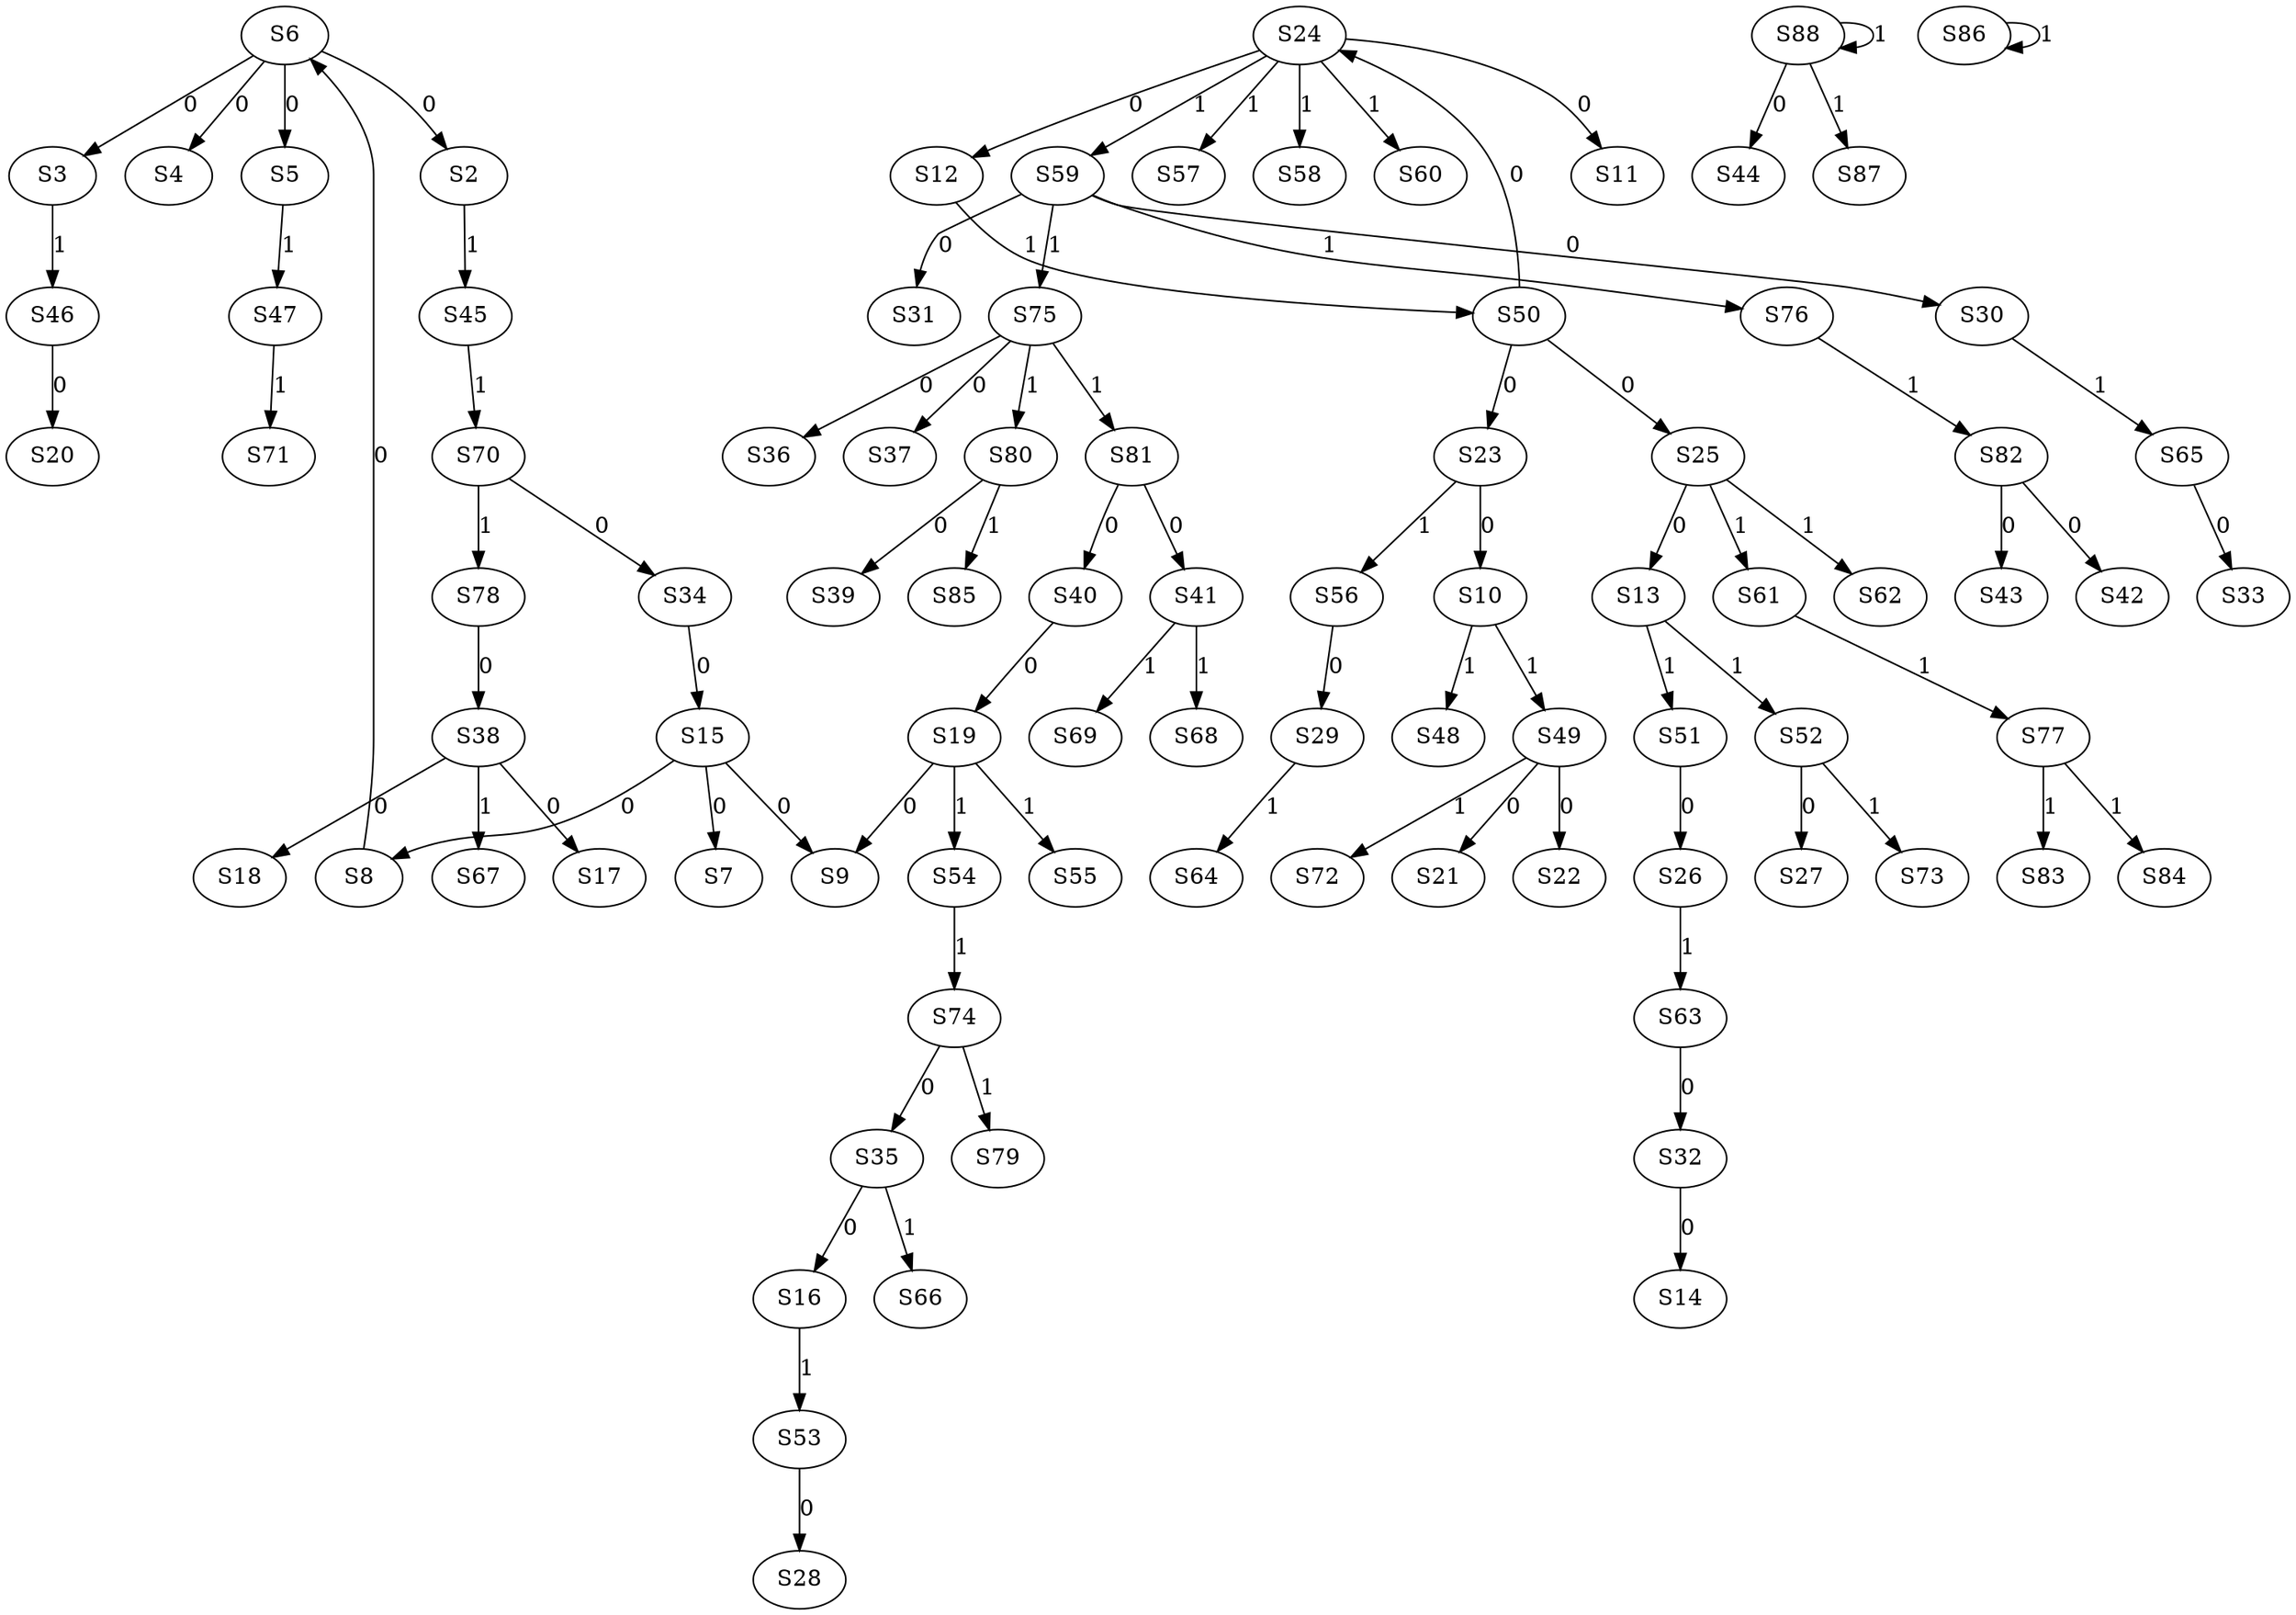 strict digraph {
	S6 -> S2 [ label = 0 ];
	S6 -> S3 [ label = 0 ];
	S6 -> S4 [ label = 0 ];
	S6 -> S5 [ label = 0 ];
	S8 -> S6 [ label = 0 ];
	S15 -> S7 [ label = 0 ];
	S15 -> S8 [ label = 0 ];
	S15 -> S9 [ label = 0 ];
	S23 -> S10 [ label = 0 ];
	S24 -> S11 [ label = 0 ];
	S24 -> S12 [ label = 0 ];
	S25 -> S13 [ label = 0 ];
	S32 -> S14 [ label = 0 ];
	S34 -> S15 [ label = 0 ];
	S35 -> S16 [ label = 0 ];
	S38 -> S17 [ label = 0 ];
	S38 -> S18 [ label = 0 ];
	S40 -> S19 [ label = 0 ];
	S46 -> S20 [ label = 0 ];
	S49 -> S21 [ label = 0 ];
	S49 -> S22 [ label = 0 ];
	S50 -> S23 [ label = 0 ];
	S50 -> S24 [ label = 0 ];
	S50 -> S25 [ label = 0 ];
	S51 -> S26 [ label = 0 ];
	S52 -> S27 [ label = 0 ];
	S53 -> S28 [ label = 0 ];
	S56 -> S29 [ label = 0 ];
	S59 -> S30 [ label = 0 ];
	S59 -> S31 [ label = 0 ];
	S63 -> S32 [ label = 0 ];
	S65 -> S33 [ label = 0 ];
	S70 -> S34 [ label = 0 ];
	S74 -> S35 [ label = 0 ];
	S75 -> S36 [ label = 0 ];
	S75 -> S37 [ label = 0 ];
	S78 -> S38 [ label = 0 ];
	S80 -> S39 [ label = 0 ];
	S81 -> S40 [ label = 0 ];
	S81 -> S41 [ label = 0 ];
	S82 -> S42 [ label = 0 ];
	S82 -> S43 [ label = 0 ];
	S88 -> S44 [ label = 0 ];
	S2 -> S45 [ label = 1 ];
	S3 -> S46 [ label = 1 ];
	S5 -> S47 [ label = 1 ];
	S10 -> S48 [ label = 1 ];
	S10 -> S49 [ label = 1 ];
	S12 -> S50 [ label = 1 ];
	S13 -> S51 [ label = 1 ];
	S13 -> S52 [ label = 1 ];
	S16 -> S53 [ label = 1 ];
	S19 -> S54 [ label = 1 ];
	S19 -> S55 [ label = 1 ];
	S23 -> S56 [ label = 1 ];
	S24 -> S57 [ label = 1 ];
	S24 -> S58 [ label = 1 ];
	S24 -> S59 [ label = 1 ];
	S24 -> S60 [ label = 1 ];
	S25 -> S61 [ label = 1 ];
	S25 -> S62 [ label = 1 ];
	S26 -> S63 [ label = 1 ];
	S29 -> S64 [ label = 1 ];
	S30 -> S65 [ label = 1 ];
	S35 -> S66 [ label = 1 ];
	S38 -> S67 [ label = 1 ];
	S41 -> S68 [ label = 1 ];
	S41 -> S69 [ label = 1 ];
	S45 -> S70 [ label = 1 ];
	S47 -> S71 [ label = 1 ];
	S49 -> S72 [ label = 1 ];
	S52 -> S73 [ label = 1 ];
	S54 -> S74 [ label = 1 ];
	S59 -> S75 [ label = 1 ];
	S59 -> S76 [ label = 1 ];
	S61 -> S77 [ label = 1 ];
	S70 -> S78 [ label = 1 ];
	S74 -> S79 [ label = 1 ];
	S75 -> S80 [ label = 1 ];
	S75 -> S81 [ label = 1 ];
	S76 -> S82 [ label = 1 ];
	S77 -> S83 [ label = 1 ];
	S77 -> S84 [ label = 1 ];
	S80 -> S85 [ label = 1 ];
	S86 -> S86 [ label = 1 ];
	S88 -> S87 [ label = 1 ];
	S88 -> S88 [ label = 1 ];
	S19 -> S9 [ label = 0 ];
}